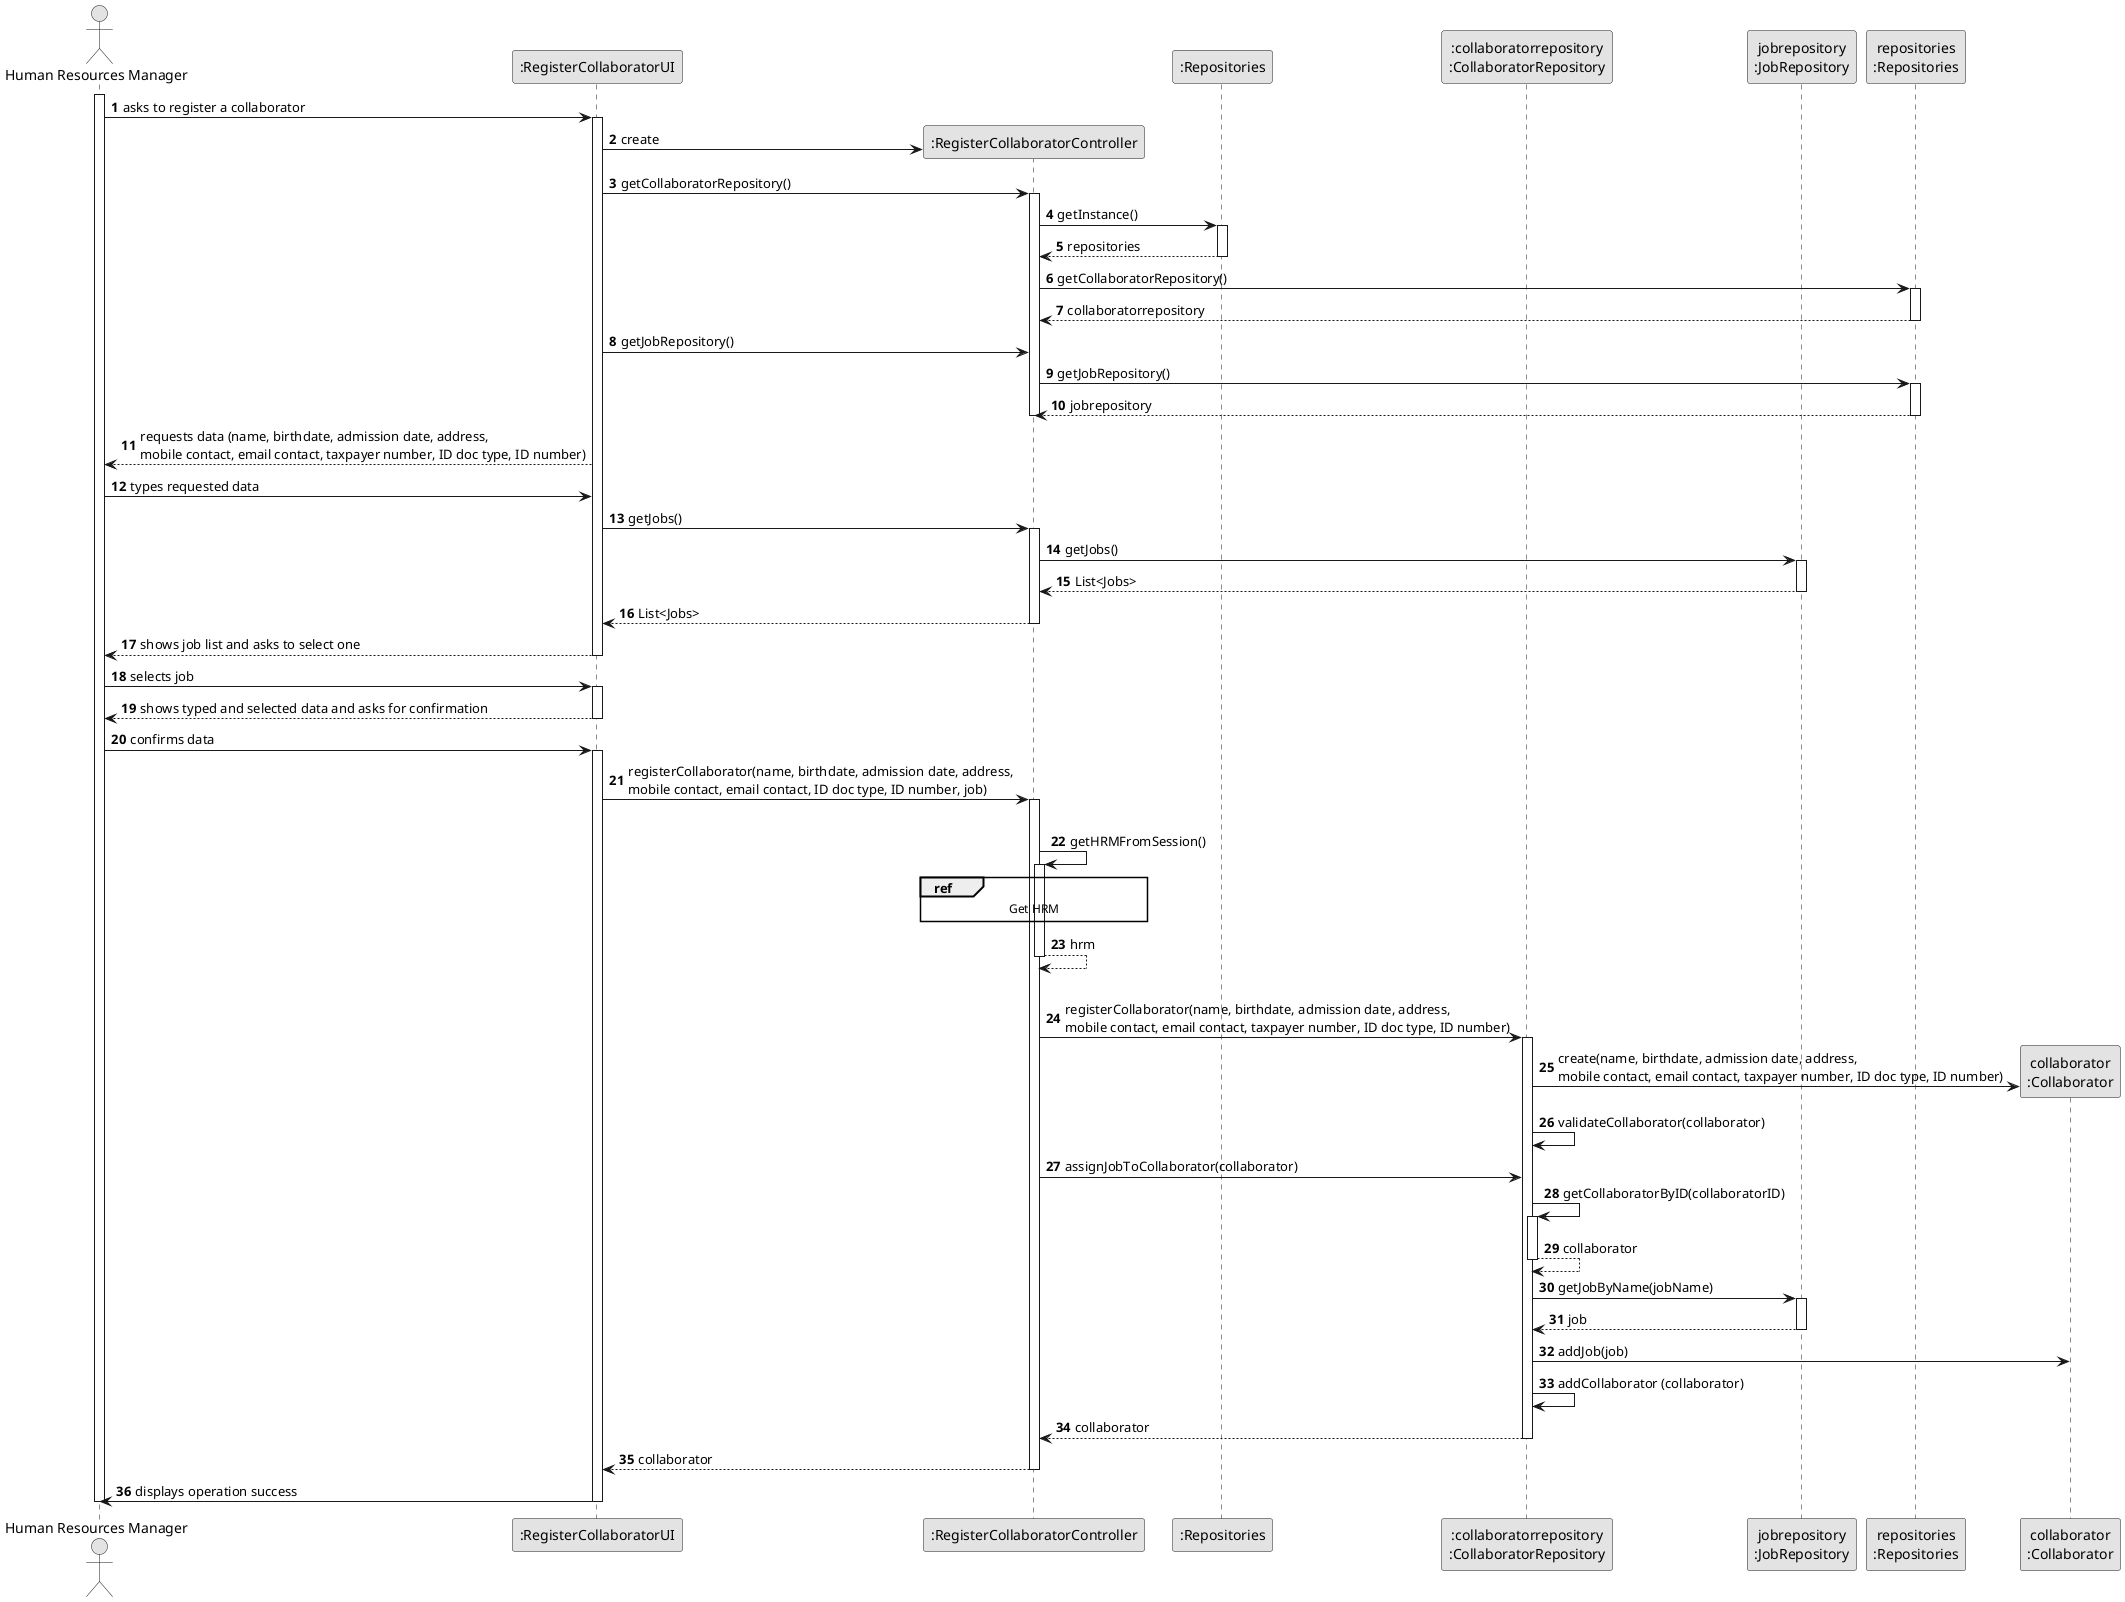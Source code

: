 @startuml
skinparam monochrome true
skinparam packageStyle rectangle
skinparam shadowing false

autonumber

'hide footbox
actor "Human Resources Manager" as ADM
participant ":RegisterCollaboratorUI" as UI
participant ":RegisterCollaboratorController" as CTRL
participant ":Repositories" as RepositorySingleton
participant ":collaboratorrepository\n:CollaboratorRepository" as CR
participant "jobrepository\n:JobRepository" as JR
participant "repositories\n:Repositories" as PLAT
participant "collaborator\n:Collaborator" as COLABORADOR

activate ADM

        ADM -> UI : asks to register a collaborator

        activate UI

'            UI --> ADM : requests data (name)
            'create CTRL
            UI -> CTRL** : create
             UI -> CTRL : getCollaboratorRepository()
             activate CTRL

             CTRL -> RepositorySingleton : getInstance()
                                         activate RepositorySingleton

                                             RepositorySingleton --> CTRL: repositories
                                         deactivate RepositorySingleton

                     CTRL -> PLAT : getCollaboratorRepository()
                             activate PLAT

                         PLAT --> CTRL : collaboratorrepository
                         deactivate PLAT

                     UI -> CTRL: getJobRepository()

                     CTRL -> PLAT : getJobRepository()
                             activate PLAT

                         PLAT --> CTRL : jobrepository
                         deactivate PLAT
                   deactivate CTRL

    UI --> ADM : requests data (name, birthdate, admission date, address, \nmobile contact, email contact, taxpayer number, ID doc type, ID number)


    ADM -> UI : types requested data

                UI -> CTRL: getJobs()
                activate CTRL

                         CTRL -> JR: getJobs()
                              activate JR

                         JR --> CTRL: List<Jobs>
                              deactivate JR

                         CTRL --> UI: List<Jobs>
            deactivate CTRL

    UI --> ADM : shows job list and asks to select one
    deactivate UI

    ADM -> UI : selects job
    activate UI

    UI --> ADM : shows typed and selected data and asks for confirmation
    deactivate UI

    ADM -> UI : confirms data
    activate UI


        UI -> CTRL : registerCollaborator(name, birthdate, admission date, address, \nmobile contact, email contact, ID doc type, ID number, job)
        activate CTRL

            |||
            CTRL -> CTRL : getHRMFromSession()
            activate CTRL

                ref over CTRL
                Get HRM
                end

                CTRL --> CTRL : hrm
deactivate CTRL

            |||
            CTRL -> CR: registerCollaborator(name, birthdate, admission date, address, \nmobile contact, email contact, taxpayer number, ID doc type, ID number)
            activate CR
                       
                        CR -> COLABORADOR**: create(name, birthdate, admission date, address, \nmobile contact, email contact, taxpayer number, ID doc type, ID number)

                        CR -> CR : validateCollaborator(collaborator)

                        CTRL -> CR: assignJobToCollaborator(collaborator)

                        CR -> CR: getCollaboratorByID(collaboratorID)
                        activate CR

                        CR --> CR: collaborator
                        deactivate CR

                        CR -> JR: getJobByName(jobName)
                        activate JR

                        JR --> CR: job
                        deactivate JR

                        CR -> COLABORADOR: addJob(job)

                       CR -> CR : addCollaborator (collaborator)


                   

                       CR --> CTRL: collaborator

                       deactivate CR







            deactivate CR

            CTRL --> UI: collaborator
            deactivate CTRL
            UI -> ADM: displays operation success
    deactivate UI

deactivate ADM

@enduml